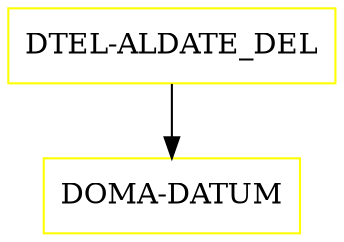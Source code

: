 digraph G {
  "DTEL-ALDATE_DEL" [shape=box,color=yellow];
  "DOMA-DATUM" [shape=box,color=yellow,URL="./DOMA_DATUM.html"];
  "DTEL-ALDATE_DEL" -> "DOMA-DATUM";
}
